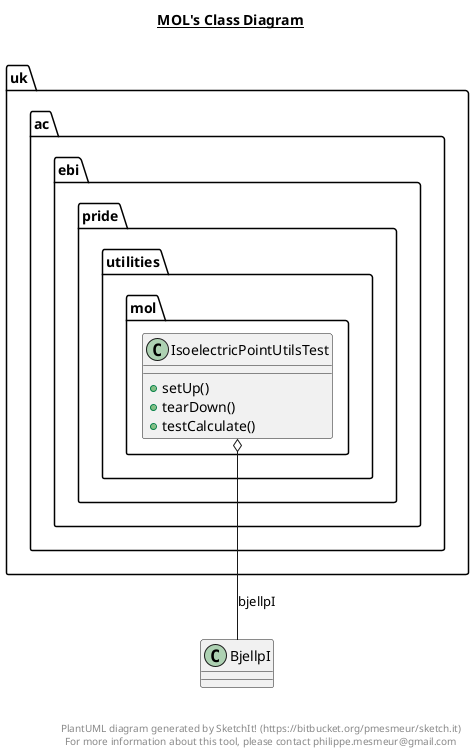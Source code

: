 @startuml

title __MOL's Class Diagram__\n

  package uk.ac.ebi.pride.utilities.mol {
    class IsoelectricPointUtilsTest {
        + setUp()
        + tearDown()
        + testCalculate()
    }
  }
  

  IsoelectricPointUtilsTest o-- BjellpI : bjellpI


right footer


PlantUML diagram generated by SketchIt! (https://bitbucket.org/pmesmeur/sketch.it)
For more information about this tool, please contact philippe.mesmeur@gmail.com
endfooter

@enduml
